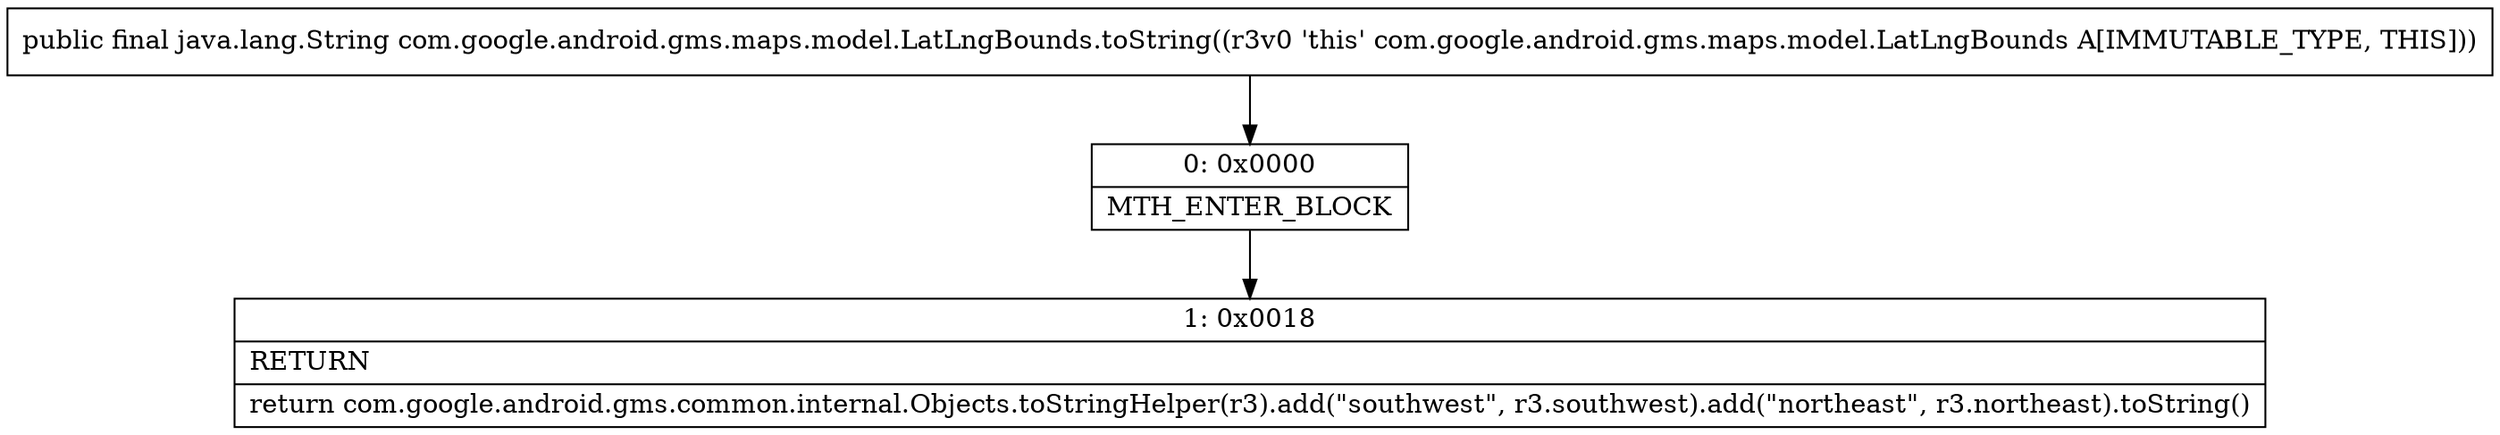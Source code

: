 digraph "CFG forcom.google.android.gms.maps.model.LatLngBounds.toString()Ljava\/lang\/String;" {
Node_0 [shape=record,label="{0\:\ 0x0000|MTH_ENTER_BLOCK\l}"];
Node_1 [shape=record,label="{1\:\ 0x0018|RETURN\l|return com.google.android.gms.common.internal.Objects.toStringHelper(r3).add(\"southwest\", r3.southwest).add(\"northeast\", r3.northeast).toString()\l}"];
MethodNode[shape=record,label="{public final java.lang.String com.google.android.gms.maps.model.LatLngBounds.toString((r3v0 'this' com.google.android.gms.maps.model.LatLngBounds A[IMMUTABLE_TYPE, THIS])) }"];
MethodNode -> Node_0;
Node_0 -> Node_1;
}

